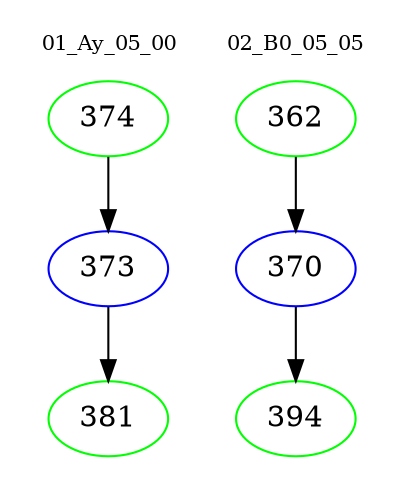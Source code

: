 digraph{
subgraph cluster_0 {
color = white
label = "01_Ay_05_00";
fontsize=10;
T0_374 [label="374", color="green"]
T0_374 -> T0_373 [color="black"]
T0_373 [label="373", color="blue"]
T0_373 -> T0_381 [color="black"]
T0_381 [label="381", color="green"]
}
subgraph cluster_1 {
color = white
label = "02_B0_05_05";
fontsize=10;
T1_362 [label="362", color="green"]
T1_362 -> T1_370 [color="black"]
T1_370 [label="370", color="blue"]
T1_370 -> T1_394 [color="black"]
T1_394 [label="394", color="green"]
}
}
